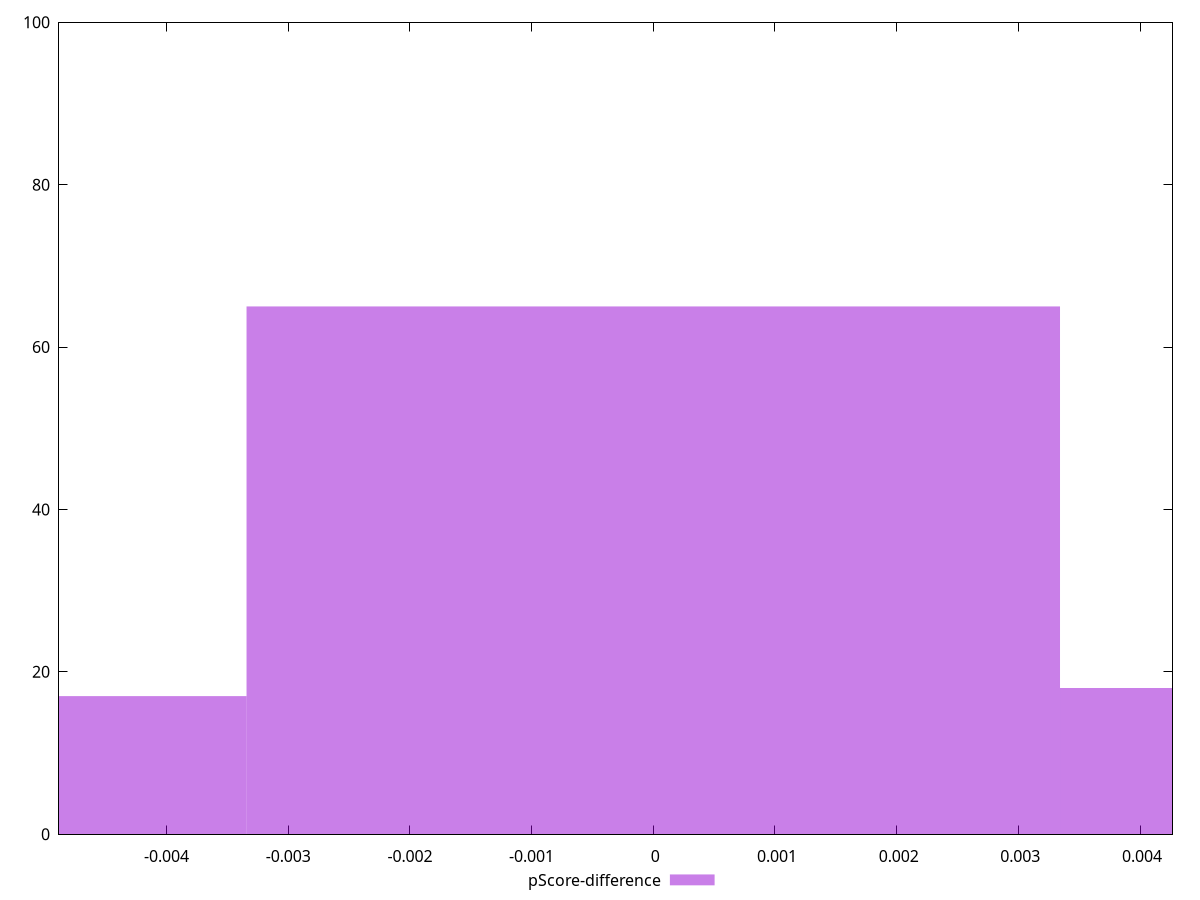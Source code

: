 reset

$pScoreDifference <<EOF
0 65
0.006685169628377614 18
-0.006685169628377614 17
EOF

set key outside below
set boxwidth 0.006685169628377614
set xrange [-0.004883752116671913:0.004267011239608043]
set yrange [0:100]
set trange [0:100]
set style fill transparent solid 0.5 noborder
set terminal svg size 640, 490 enhanced background rgb 'white'
set output "reports/report_00033_2021-03-01T14-23-16.841Z/max-potential-fid/samples/astro/pScore-difference/histogram.svg"

plot $pScoreDifference title "pScore-difference" with boxes

reset
